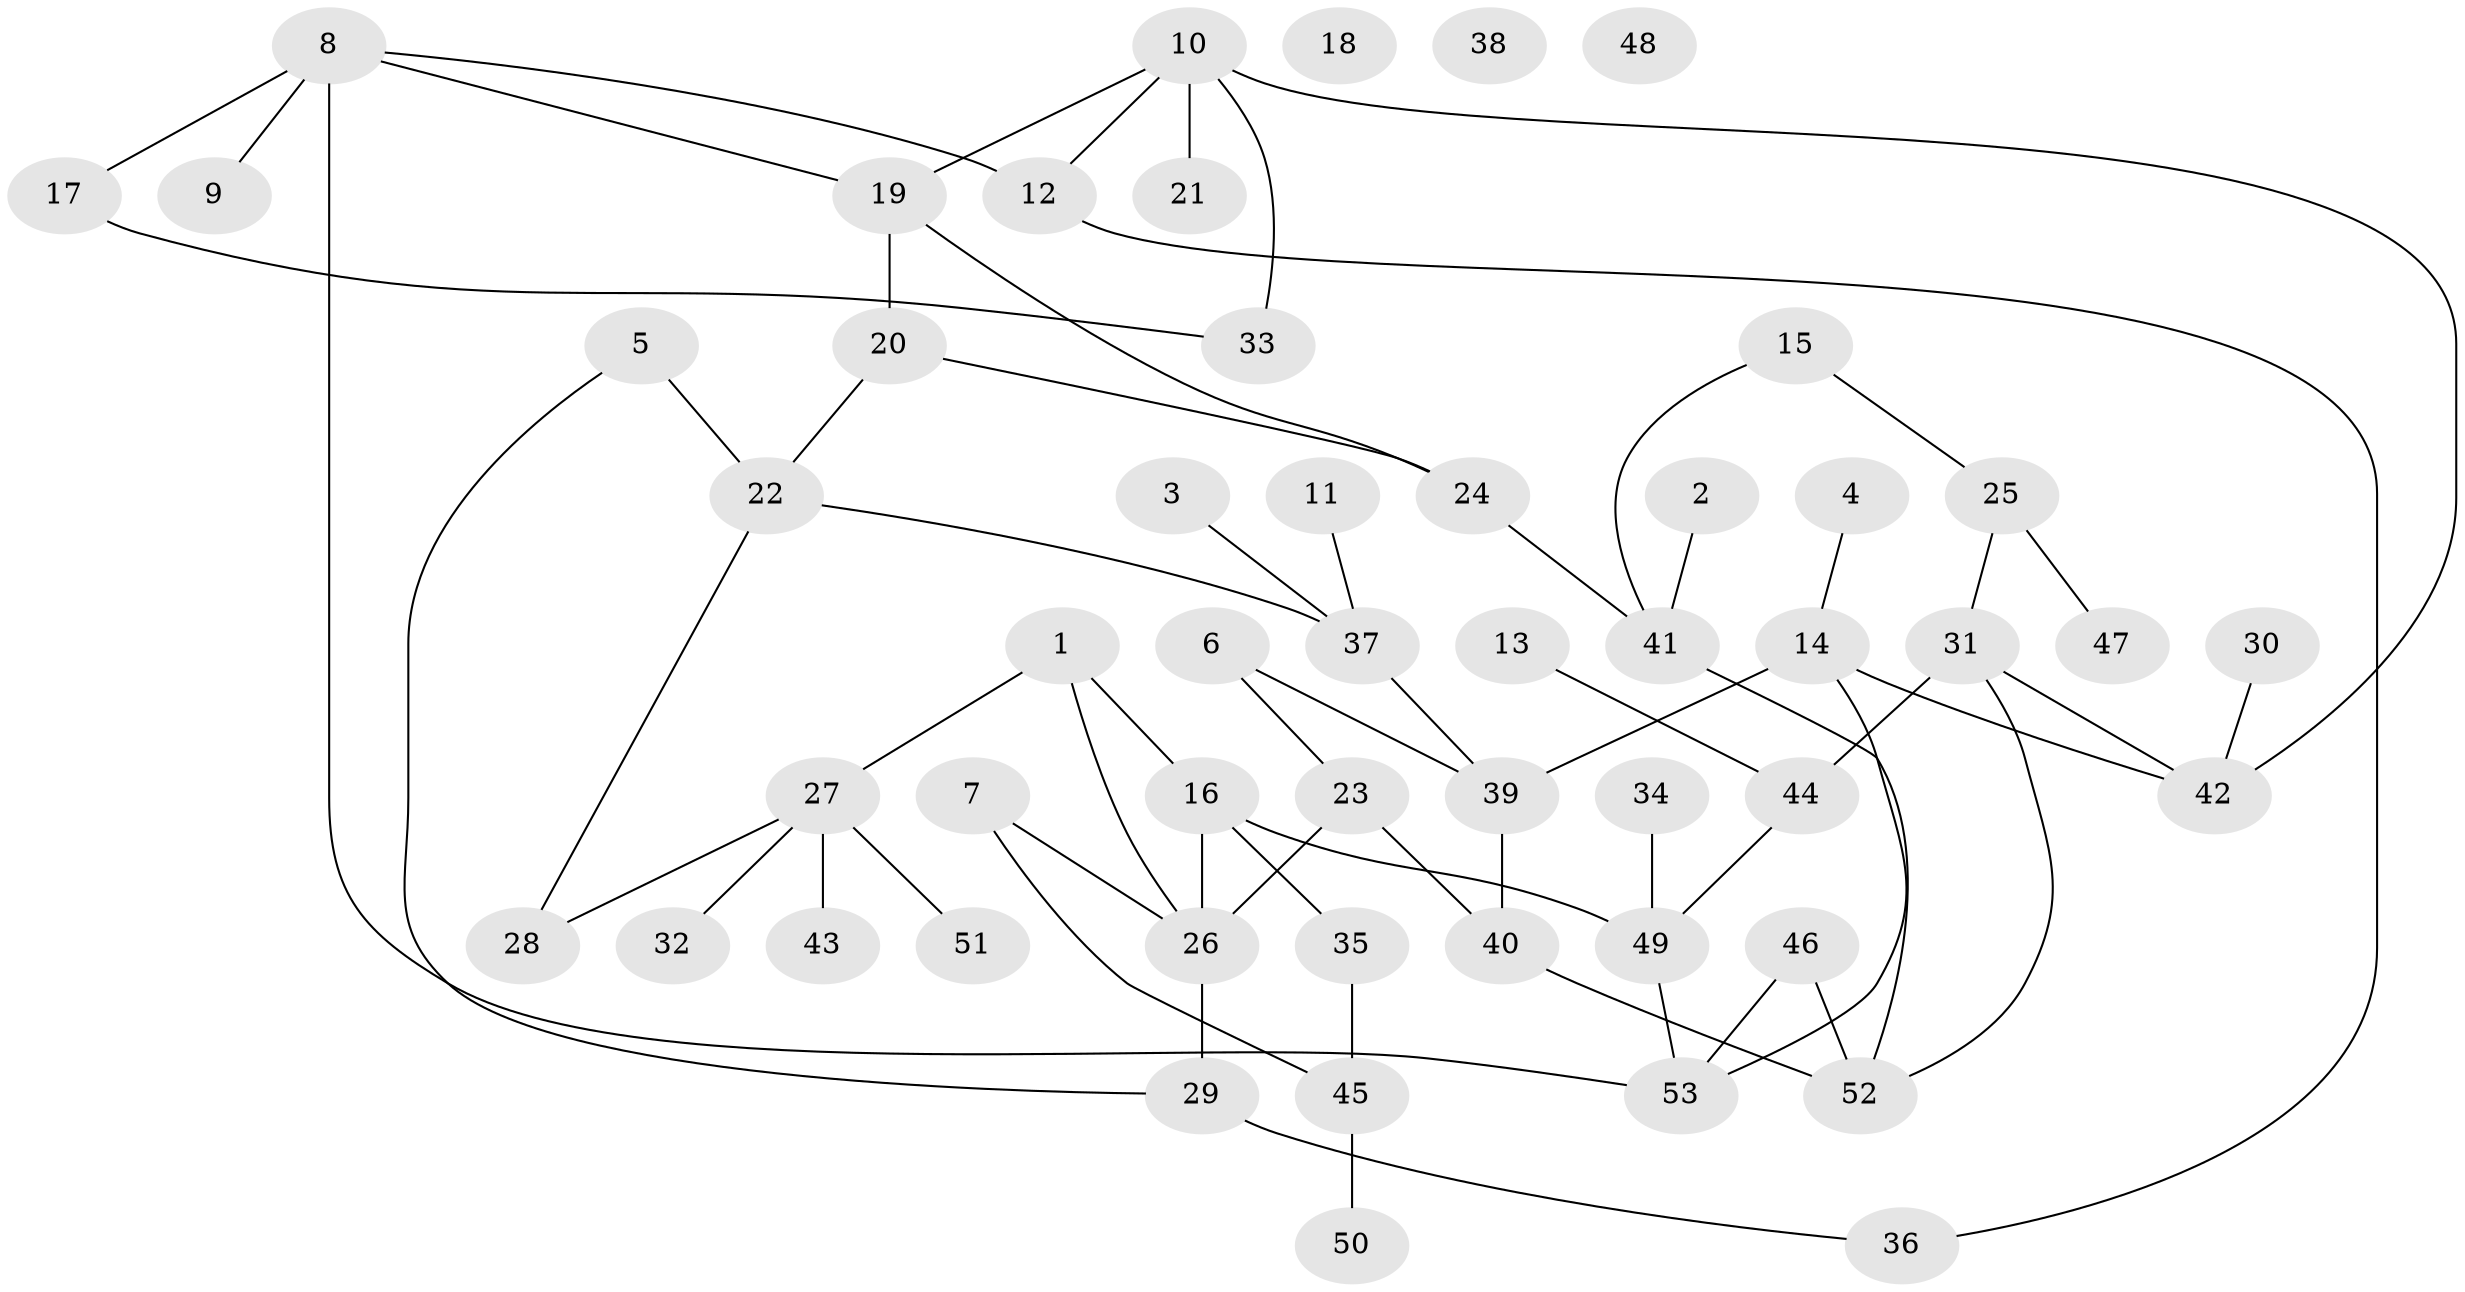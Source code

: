 // Generated by graph-tools (version 1.1) at 2025/40/03/09/25 04:40:49]
// undirected, 53 vertices, 66 edges
graph export_dot {
graph [start="1"]
  node [color=gray90,style=filled];
  1;
  2;
  3;
  4;
  5;
  6;
  7;
  8;
  9;
  10;
  11;
  12;
  13;
  14;
  15;
  16;
  17;
  18;
  19;
  20;
  21;
  22;
  23;
  24;
  25;
  26;
  27;
  28;
  29;
  30;
  31;
  32;
  33;
  34;
  35;
  36;
  37;
  38;
  39;
  40;
  41;
  42;
  43;
  44;
  45;
  46;
  47;
  48;
  49;
  50;
  51;
  52;
  53;
  1 -- 16;
  1 -- 26;
  1 -- 27;
  2 -- 41;
  3 -- 37;
  4 -- 14;
  5 -- 22;
  5 -- 29;
  6 -- 23;
  6 -- 39;
  7 -- 26;
  7 -- 45;
  8 -- 9;
  8 -- 12;
  8 -- 17;
  8 -- 19;
  8 -- 53;
  10 -- 12;
  10 -- 19;
  10 -- 21;
  10 -- 33;
  10 -- 42;
  11 -- 37;
  12 -- 36;
  13 -- 44;
  14 -- 39;
  14 -- 42;
  14 -- 53;
  15 -- 25;
  15 -- 41;
  16 -- 26;
  16 -- 35;
  16 -- 49;
  17 -- 33;
  19 -- 20;
  19 -- 24;
  20 -- 22;
  20 -- 24;
  22 -- 28;
  22 -- 37;
  23 -- 26;
  23 -- 40;
  24 -- 41;
  25 -- 31;
  25 -- 47;
  26 -- 29;
  27 -- 28;
  27 -- 32;
  27 -- 43;
  27 -- 51;
  29 -- 36;
  30 -- 42;
  31 -- 42;
  31 -- 44;
  31 -- 52;
  34 -- 49;
  35 -- 45;
  37 -- 39;
  39 -- 40;
  40 -- 52;
  41 -- 52;
  44 -- 49;
  45 -- 50;
  46 -- 52;
  46 -- 53;
  49 -- 53;
}
